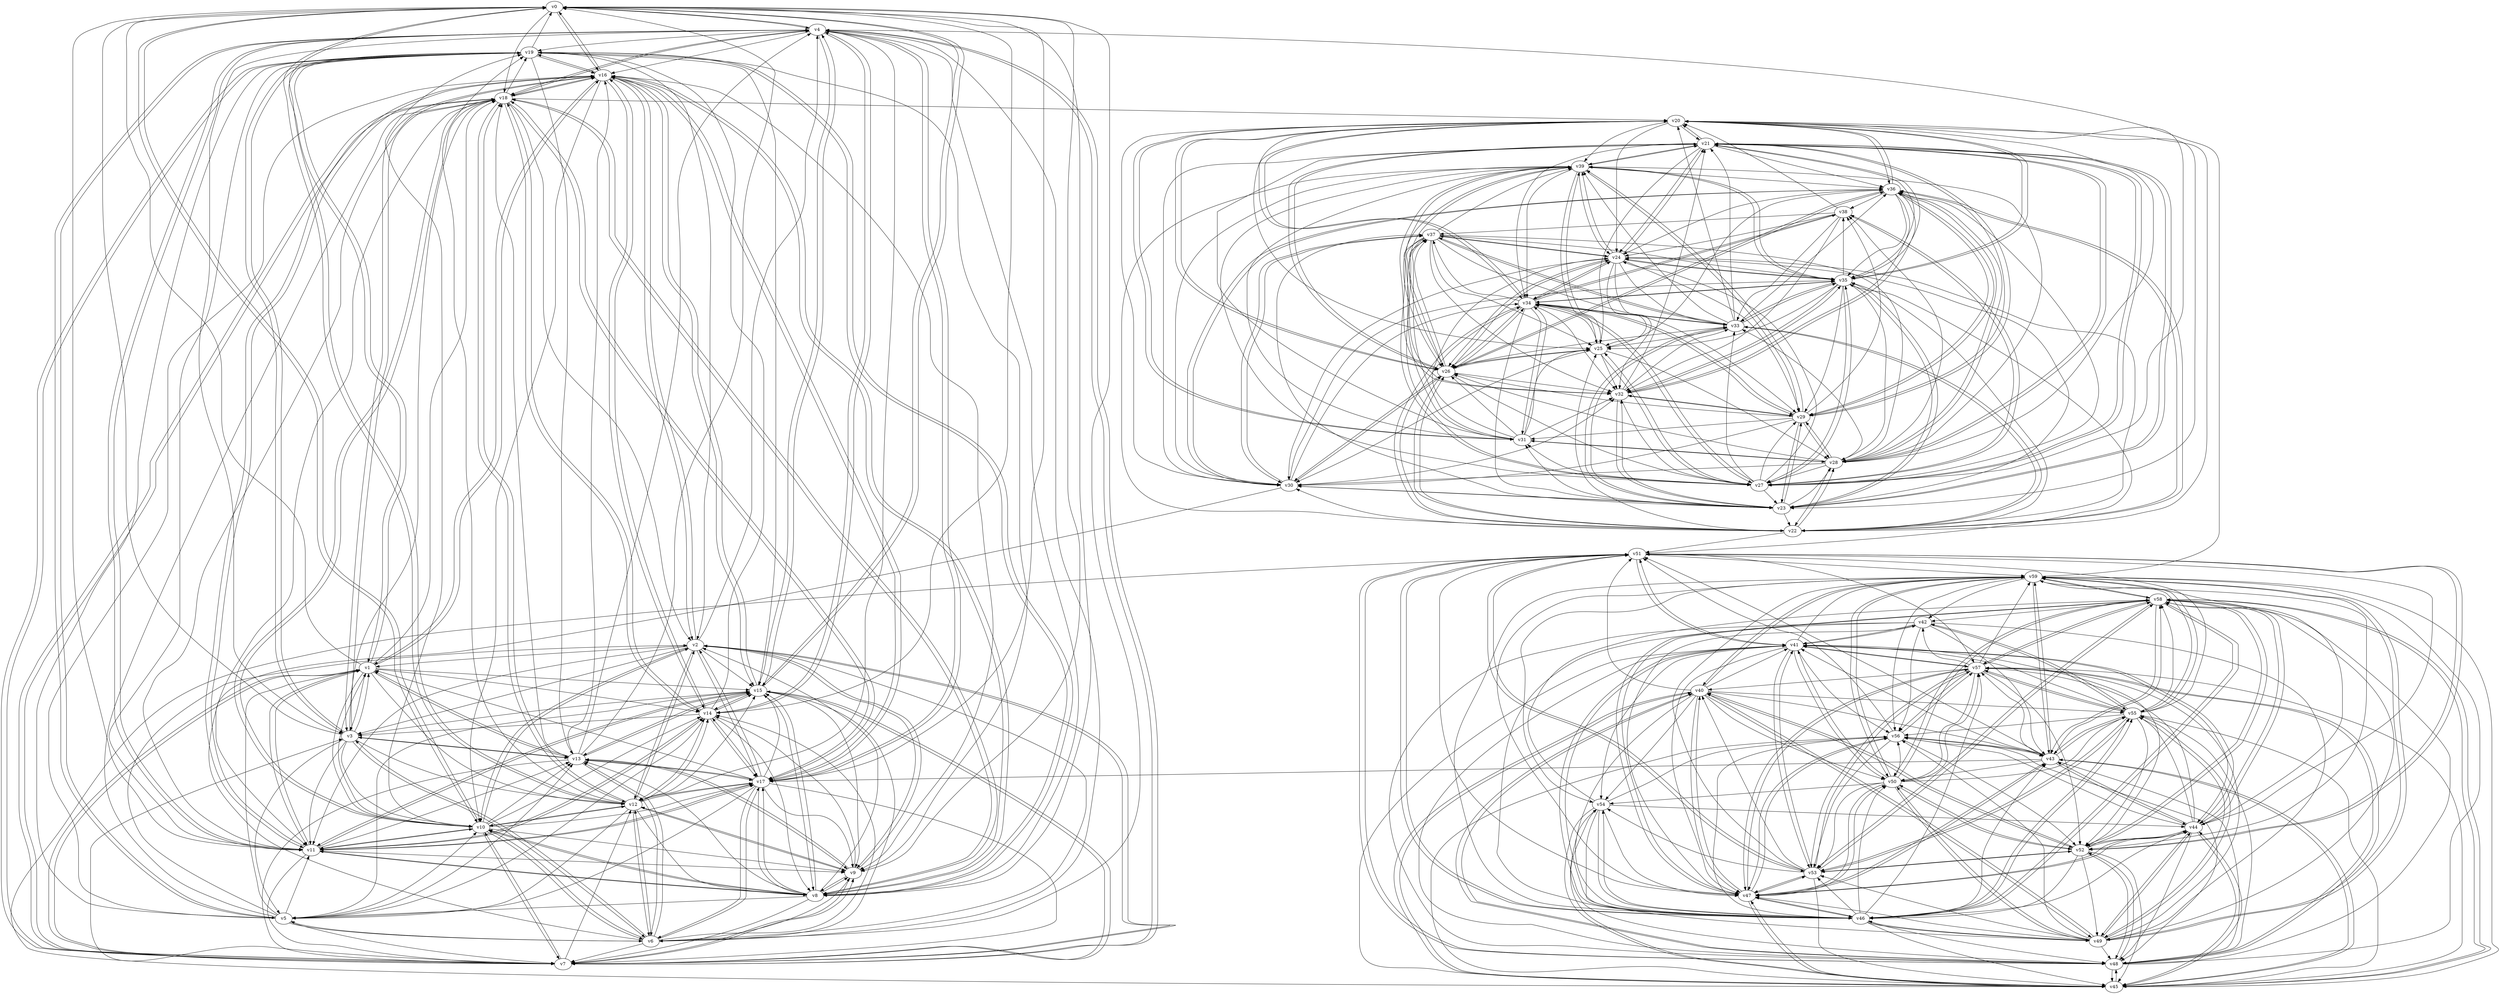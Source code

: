 digraph buchi_test086 {
    v0 [name="v0", player=1, priority=1];
    v1 [name="v1", player=0, priority=0];
    v2 [name="v2", player=0, priority=1];
    v3 [name="v3", player=0, priority=1];
    v4 [name="v4", player=1, priority=1];
    v5 [name="v5", player=1, priority=0];
    v6 [name="v6", player=0, priority=1];
    v7 [name="v7", player=1, priority=0];
    v8 [name="v8", player=1, priority=1];
    v9 [name="v9", player=0, priority=1];
    v10 [name="v10", player=0, priority=1];
    v11 [name="v11", player=1, priority=1];
    v12 [name="v12", player=1, priority=1];
    v13 [name="v13", player=1, priority=1];
    v14 [name="v14", player=0, priority=0];
    v15 [name="v15", player=0, priority=0];
    v16 [name="v16", player=0, priority=1];
    v17 [name="v17", player=0, priority=0];
    v18 [name="v18", player=0, priority=0];
    v19 [name="v19", player=1, priority=1];
    v20 [name="v20", player=0, priority=0];
    v21 [name="v21", player=1, priority=1];
    v22 [name="v22", player=1, priority=1];
    v23 [name="v23", player=1, priority=1];
    v24 [name="v24", player=1, priority=0];
    v25 [name="v25", player=0, priority=0];
    v26 [name="v26", player=0, priority=0];
    v27 [name="v27", player=0, priority=0];
    v28 [name="v28", player=1, priority=1];
    v29 [name="v29", player=1, priority=0];
    v30 [name="v30", player=0, priority=1];
    v31 [name="v31", player=1, priority=1];
    v32 [name="v32", player=1, priority=0];
    v33 [name="v33", player=1, priority=1];
    v34 [name="v34", player=0, priority=1];
    v35 [name="v35", player=1, priority=1];
    v36 [name="v36", player=1, priority=0];
    v37 [name="v37", player=1, priority=1];
    v38 [name="v38", player=0, priority=1];
    v39 [name="v39", player=1, priority=1];
    v40 [name="v40", player=0, priority=1];
    v41 [name="v41", player=1, priority=1];
    v42 [name="v42", player=1, priority=0];
    v43 [name="v43", player=1, priority=0];
    v44 [name="v44", player=0, priority=0];
    v45 [name="v45", player=0, priority=0];
    v46 [name="v46", player=1, priority=1];
    v47 [name="v47", player=0, priority=0];
    v48 [name="v48", player=0, priority=0];
    v49 [name="v49", player=1, priority=1];
    v50 [name="v50", player=0, priority=0];
    v51 [name="v51", player=0, priority=0];
    v52 [name="v52", player=1, priority=1];
    v53 [name="v53", player=1, priority=1];
    v54 [name="v54", player=0, priority=0];
    v55 [name="v55", player=1, priority=1];
    v56 [name="v56", player=1, priority=1];
    v57 [name="v57", player=0, priority=0];
    v58 [name="v58", player=1, priority=1];
    v59 [name="v59", player=0, priority=0];
    v26 -> v21;
    v55 -> v57;
    v18 -> v17;
    v47 -> v53;
    v26 -> v30;
    v59 -> v55;
    v26 -> v39;
    v19 -> v0;
    v29 -> v32;
    v8 -> v9;
    v19 -> v9;
    v48 -> v45;
    v40 -> v41;
    v8 -> v18;
    v48 -> v54;
    v0 -> v14;
    v11 -> v14;
    v40 -> v50;
    v40 -> v59;
    v33 -> v20;
    v41 -> v42;
    v41 -> v51;
    v25 -> v34;
    v52 -> v51;
    v44 -> v47;
    v3 -> v6;
    v44 -> v56;
    v3 -> v15;
    v14 -> v15;
    v22 -> v28;
    v37 -> v26;
    v37 -> v35;
    v15 -> v7;
    v55 -> v43;
    v7 -> v3;
    v15 -> v16;
    v55 -> v52;
    v7 -> v12;
    v18 -> v12;
    v26 -> v25;
    v59 -> v50;
    v47 -> v57;
    v8 -> v4;
    v48 -> v40;
    v29 -> v36;
    v0 -> v9;
    v11 -> v9;
    v40 -> v45;
    v48 -> v58;
    v40 -> v54;
    v52 -> v46;
    v3 -> v1;
    v3 -> v10;
    v51 -> v59;
    v3 -> v19;
    v14 -> v19;
    v43 -> v55;
    v37 -> v30;
    v15 -> v11;
    v18 -> v7;
    v47 -> v43;
    v26 -> v20;
    v28 -> v39;
    v55 -> v56;
    v18 -> v16;
    v59 -> v45;
    v59 -> v54;
    v29 -> v31;
    v21 -> v27;
    v11 -> v4;
    v21 -> v36;
    v40 -> v49;
    v10 -> v8;
    v10 -> v17;
    v33 -> v37;
    v3 -> v5;
    v43 -> v41;
    v43 -> v50;
    v43 -> v59;
    v36 -> v29;
    v15 -> v6;
    v55 -> v42;
    v7 -> v2;
    v18 -> v2;
    v36 -> v38;
    v55 -> v51;
    v59 -> v40;
    v18 -> v11;
    v59 -> v49;
    v47 -> v56;
    v29 -> v26;
    v50 -> v58;
    v10 -> v12;
    v54 -> v46;
    v33 -> v23;
    v2 -> v17;
    v25 -> v28;
    v3 -> v0;
    v32 -> v36;
    v24 -> v32;
    v43 -> v45;
    v3 -> v18;
    v14 -> v18;
    v36 -> v24;
    v28 -> v20;
    v55 -> v46;
    v28 -> v29;
    v28 -> v38;
    v47 -> v51;
    v6 -> v10;
    v29 -> v21;
    v58 -> v57;
    v50 -> v53;
    v29 -> v30;
    v21 -> v26;
    v21 -> v35;
    v10 -> v7;
    v2 -> v3;
    v20 -> v39;
    v2 -> v12;
    v51 -> v35;
    v51 -> v44;
    v35 -> v27;
    v14 -> v4;
    v51 -> v53;
    v43 -> v58;
    v17 -> v6;
    v17 -> v15;
    v36 -> v28;
    v55 -> v41;
    v28 -> v33;
    v47 -> v46;
    v6 -> v5;
    v58 -> v43;
    v6 -> v14;
    v58 -> v52;
    v50 -> v57;
    v21 -> v30;
    v39 -> v29;
    v10 -> v2;
    v20 -> v34;
    v31 -> v34;
    v10 -> v11;
    v2 -> v7;
    v54 -> v45;
    v2 -> v16;
    v43 -> v17;
    v24 -> v22;
    v32 -> v35;
    v16 -> v18;
    v51 -> v48;
    v43 -> v44;
    v17 -> v1;
    v46 -> v55;
    v57 -> v55;
    v36 -> v32;
    v6 -> v0;
    v6 -> v9;
    v58 -> v47;
    v6 -> v18;
    v50 -> v52;
    v42 -> v48;
    v39 -> v24;
    v10 -> v6;
    v2 -> v11;
    v54 -> v49;
    v32 -> v21;
    v1 -> v15;
    v13 -> v17;
    v24 -> v26;
    v32 -> v39;
    v24 -> v35;
    v17 -> v5;
    v46 -> v41;
    v57 -> v41;
    v17 -> v14;
    v46 -> v50;
    v57 -> v50;
    v49 -> v46;
    v57 -> v59;
    v49 -> v55;
    v58 -> v42;
    v6 -> v13;
    v50 -> v47;
    v42 -> v43;
    v50 -> v56;
    v20 -> v24;
    v31 -> v24;
    v23 -> v29;
    v54 -> v44;
    v13 -> v3;
    v1 -> v10;
    v16 -> v8;
    v1 -> v19;
    v24 -> v21;
    v35 -> v21;
    v16 -> v17;
    v53 -> v57;
    v24 -> v30;
    v56 -> v53;
    v17 -> v0;
    v38 -> v32;
    v5 -> v7;
    v17 -> v9;
    v46 -> v45;
    v5 -> v16;
    v46 -> v54;
    v9 -> v14;
    v49 -> v50;
    v49 -> v59;
    v27 -> v31;
    v58 -> v46;
    v30 -> v36;
    v42 -> v47;
    v12 -> v6;
    v42 -> v56;
    v39 -> v32;
    v12 -> v15;
    v31 -> v28;
    v4 -> v11;
    v23 -> v24;
    v31 -> v37;
    v23 -> v33;
    v13 -> v7;
    v16 -> v3;
    v1 -> v14;
    v13 -> v16;
    v53 -> v52;
    v45 -> v48;
    v56 -> v48;
    v24 -> v25;
    v35 -> v25;
    v45 -> v57;
    v56 -> v57;
    v38 -> v27;
    v5 -> v2;
    v17 -> v4;
    v57 -> v40;
    v26 -> v34;
    v5 -> v11;
    v46 -> v49;
    v46 -> v58;
    v57 -> v58;
    v8 -> v13;
    v19 -> v13;
    v27 -> v35;
    v0 -> v18;
    v12 -> v10;
    v41 -> v46;
    v20 -> v23;
    v4 -> v6;
    v12 -> v19;
    v31 -> v32;
    v4 -> v15;
    v23 -> v28;
    v23 -> v37;
    v1 -> v0;
    v53 -> v47;
    v45 -> v43;
    v56 -> v43;
    v1 -> v18;
    v37 -> v39;
    v56 -> v52;
    v5 -> v6;
    v46 -> v44;
    v49 -> v40;
    v19 -> v8;
    v27 -> v21;
    v0 -> v4;
    v8 -> v17;
    v11 -> v13;
    v30 -> v26;
    v27 -> v39;
    v30 -> v35;
    v39 -> v22;
    v12 -> v5;
    v12 -> v14;
    v41 -> v50;
    v52 -> v50;
    v41 -> v59;
    v4 -> v19;
    v34 -> v20;
    v44 -> v55;
    v34 -> v29;
    v37 -> v25;
    v16 -> v2;
    v22 -> v36;
    v1 -> v13;
    v34 -> v38;
    v53 -> v51;
    v45 -> v47;
    v56 -> v47;
    v45 -> v56;
    v26 -> v24;
    v59 -> v58;
    v18 -> v20;
    v26 -> v33;
    v49 -> v44;
    v19 -> v3;
    v27 -> v25;
    v0 -> v8;
    v11 -> v8;
    v48 -> v57;
    v11 -> v17;
    v12 -> v0;
    v12 -> v9;
    v52 -> v45;
    v4 -> v5;
    v44 -> v41;
    v41 -> v54;
    v4 -> v14;
    v44 -> v59;
    v34 -> v24;
    v34 -> v33;
    v37 -> v29;
    v45 -> v51;
    v56 -> v51;
    v7 -> v15;
    v26 -> v37;
    v8 -> v7;
    v19 -> v7;
    v27 -> v20;
    v29 -> v39;
    v8 -> v16;
    v19 -> v16;
    v48 -> v52;
    v0 -> v12;
    v40 -> v48;
    v52 -> v40;
    v4 -> v0;
    v33 -> v36;
    v52 -> v49;
    v25 -> v32;
    v44 -> v45;
    v52 -> v58;
    v3 -> v13;
    v22 -> v26;
    v37 -> v24;
    v22 -> v35;
    v34 -> v37;
    v37 -> v33;
    v15 -> v5;
    v7 -> v1;
    v15 -> v14;
    v7 -> v10;
    v18 -> v10;
    v55 -> v59;
    v7 -> v19;
    v18 -> v19;
    v26 -> v32;
    v8 -> v2;
    v19 -> v2;
    v29 -> v34;
    v8 -> v11;
    v19 -> v11;
    v30 -> v11;
    v11 -> v7;
    v40 -> v43;
    v21 -> v39;
    v0 -> v16;
    v11 -> v16;
    v40 -> v52;
    v33 -> v22;
    v41 -> v44;
    v25 -> v27;
    v52 -> v44;
    v25 -> v36;
    v44 -> v49;
    v14 -> v8;
    v34 -> v23;
    v51 -> v57;
    v14 -> v17;
    v22 -> v30;
    v37 -> v28;
    v15 -> v0;
    v15 -> v9;
    v55 -> v45;
    v59 -> v43;
    v18 -> v14;
    v47 -> v50;
    v59 -> v52;
    v21 -> v25;
    v29 -> v38;
    v48 -> v51;
    v21 -> v34;
    v40 -> v47;
    v54 -> v58;
    v33 -> v35;
    v14 -> v3;
    v51 -> v52;
    v3 -> v12;
    v14 -> v12;
    v22 -> v25;
    v43 -> v48;
    v43 -> v57;
    v36 -> v27;
    v15 -> v4;
    v15 -> v13;
    v55 -> v49;
    v7 -> v9;
    v47 -> v45;
    v55 -> v58;
    v59 -> v47;
    v59 -> v56;
    v21 -> v20;
    v21 -> v29;
    v10 -> v1;
    v40 -> v51;
    v10 -> v19;
    v33 -> v21;
    v2 -> v15;
    v25 -> v26;
    v22 -> v20;
    v24 -> v39;
    v35 -> v39;
    v3 -> v16;
    v14 -> v16;
    v36 -> v22;
    v17 -> v18;
    v28 -> v27;
    v7 -> v4;
    v18 -> v4;
    v47 -> v40;
    v28 -> v36;
    v55 -> v53;
    v59 -> v42;
    v47 -> v58;
    v6 -> v17;
    v29 -> v28;
    v21 -> v24;
    v2 -> v1;
    v10 -> v14;
    v2 -> v10;
    v32 -> v29;
    v24 -> v34;
    v35 -> v34;
    v3 -> v11;
    v14 -> v11;
    v43 -> v47;
    v43 -> v56;
    v17 -> v13;
    v36 -> v26;
    v28 -> v22;
    v36 -> v35;
    v28 -> v31;
    v47 -> v44;
    v6 -> v3;
    v6 -> v12;
    v58 -> v50;
    v29 -> v23;
    v58 -> v59;
    v50 -> v55;
    v21 -> v28;
    v10 -> v0;
    v39 -> v36;
    v10 -> v9;
    v10 -> v18;
    v35 -> v20;
    v32 -> v33;
    v51 -> v46;
    v24 -> v29;
    v35 -> v29;
    v35 -> v38;
    v43 -> v51;
    v17 -> v8;
    v46 -> v53;
    v57 -> v53;
    v36 -> v30;
    v9 -> v13;
    v28 -> v26;
    v6 -> v7;
    v58 -> v45;
    v50 -> v41;
    v42 -> v46;
    v21 -> v23;
    v50 -> v59;
    v42 -> v55;
    v20 -> v36;
    v10 -> v13;
    v23 -> v32;
    v2 -> v9;
    v54 -> v47;
    v13 -> v6;
    v54 -> v56;
    v13 -> v15;
    v16 -> v11;
    v51 -> v41;
    v35 -> v24;
    v24 -> v33;
    v35 -> v33;
    v5 -> v1;
    v5 -> v10;
    v17 -> v12;
    v46 -> v48;
    v9 -> v8;
    v57 -> v48;
    v5 -> v19;
    v28 -> v21;
    v46 -> v57;
    v49 -> v53;
    v28 -> v30;
    v6 -> v2;
    v27 -> v34;
    v58 -> v49;
    v42 -> v41;
    v50 -> v54;
    v39 -> v26;
    v39 -> v35;
    v12 -> v18;
    v20 -> v31;
    v2 -> v4;
    v13 -> v1;
    v32 -> v23;
    v53 -> v55;
    v16 -> v15;
    v35 -> v28;
    v24 -> v37;
    v59 -> v4;
    v17 -> v7;
    v46 -> v43;
    v36 -> v20;
    v5 -> v14;
    v17 -> v16;
    v57 -> v52;
    v9 -> v12;
    v49 -> v48;
    v49 -> v57;
    v27 -> v29;
    v58 -> v44;
    v27 -> v38;
    v58 -> v53;
    v30 -> v34;
    v50 -> v49;
    v39 -> v21;
    v39 -> v30;
    v20 -> v26;
    v31 -> v26;
    v23 -> v22;
    v20 -> v35;
    v4 -> v18;
    v23 -> v31;
    v1 -> v3;
    v53 -> v41;
    v16 -> v1;
    v1 -> v12;
    v32 -> v27;
    v16 -> v10;
    v56 -> v46;
    v35 -> v23;
    v53 -> v59;
    v16 -> v19;
    v35 -> v32;
    v17 -> v2;
    v38 -> v34;
    v17 -> v11;
    v46 -> v47;
    v57 -> v47;
    v9 -> v7;
    v5 -> v18;
    v57 -> v56;
    v27 -> v24;
    v27 -> v33;
    v42 -> v49;
    v39 -> v25;
    v12 -> v8;
    v20 -> v21;
    v31 -> v21;
    v39 -> v34;
    v12 -> v17;
    v41 -> v53;
    v20 -> v30;
    v52 -> v53;
    v31 -> v39;
    v44 -> v58;
    v23 -> v35;
    v13 -> v0;
    v34 -> v32;
    v1 -> v7;
    v13 -> v9;
    v53 -> v45;
    v45 -> v41;
    v1 -> v16;
    v13 -> v18;
    v53 -> v54;
    v16 -> v14;
    v38 -> v20;
    v26 -> v27;
    v5 -> v4;
    v57 -> v42;
    v9 -> v2;
    v26 -> v36;
    v5 -> v13;
    v46 -> v51;
    v49 -> v47;
    v49 -> v56;
    v8 -> v15;
    v19 -> v15;
    v0 -> v11;
    v27 -> v37;
    v52 -> v48;
    v20 -> v25;
    v31 -> v25;
    v59 -> v46;
    v23 -> v21;
    v41 -> v57;
    v4 -> v17;
    v23 -> v30;
    v34 -> v27;
    v13 -> v4;
    v53 -> v40;
    v16 -> v0;
    v22 -> v34;
    v1 -> v11;
    v37 -> v32;
    v16 -> v9;
    v53 -> v58;
    v45 -> v54;
    v26 -> v22;
    v38 -> v24;
    v7 -> v18;
    v38 -> v33;
    v19 -> v1;
    v8 -> v10;
    v27 -> v23;
    v8 -> v19;
    v48 -> v55;
    v0 -> v15;
    v11 -> v15;
    v30 -> v37;
    v31 -> v20;
    v4 -> v3;
    v33 -> v39;
    v41 -> v52;
    v4 -> v12;
    v44 -> v48;
    v44 -> v57;
    v34 -> v22;
    v34 -> v31;
    v37 -> v27;
    v45 -> v40;
    v15 -> v8;
    v45 -> v58;
    v38 -> v37;
    v8 -> v5;
    v48 -> v41;
    v11 -> v1;
    v0 -> v10;
    v11 -> v10;
    v30 -> v23;
    v40 -> v46;
    v48 -> v59;
    v40 -> v55;
    v30 -> v32;
    v33 -> v25;
    v12 -> v2;
    v33 -> v34;
    v41 -> v47;
    v25 -> v30;
    v4 -> v7;
    v44 -> v43;
    v41 -> v56;
    v25 -> v39;
    v4 -> v16;
    v44 -> v52;
    v34 -> v26;
    v22 -> v33;
    v34 -> v35;
    v37 -> v31;
    v45 -> v44;
    v22 -> v51;
    v18 -> v8;
}
